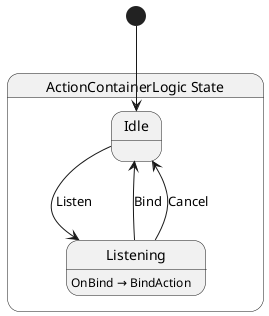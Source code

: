 @startuml ActionContainerLogic
state "ActionContainerLogic State" as Yolk_UI_Options_ActionBindButton_ActionContainerLogic_State {
  state "Idle" as Yolk_UI_Options_ActionBindButton_ActionContainerLogic_State_Idle
  state "Listening" as Yolk_UI_Options_ActionBindButton_ActionContainerLogic_State_Listening
}

Yolk_UI_Options_ActionBindButton_ActionContainerLogic_State_Idle --> Yolk_UI_Options_ActionBindButton_ActionContainerLogic_State_Listening : Listen
Yolk_UI_Options_ActionBindButton_ActionContainerLogic_State_Listening --> Yolk_UI_Options_ActionBindButton_ActionContainerLogic_State_Idle : Bind
Yolk_UI_Options_ActionBindButton_ActionContainerLogic_State_Listening --> Yolk_UI_Options_ActionBindButton_ActionContainerLogic_State_Idle : Cancel

Yolk_UI_Options_ActionBindButton_ActionContainerLogic_State_Listening : OnBind → BindAction

[*] --> Yolk_UI_Options_ActionBindButton_ActionContainerLogic_State_Idle
@enduml